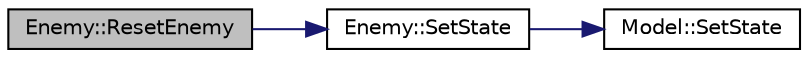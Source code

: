 digraph "Enemy::ResetEnemy"
{
 // LATEX_PDF_SIZE
  edge [fontname="Helvetica",fontsize="10",labelfontname="Helvetica",labelfontsize="10"];
  node [fontname="Helvetica",fontsize="10",shape=record];
  rankdir="LR";
  Node1 [label="Enemy::ResetEnemy",height=0.2,width=0.4,color="black", fillcolor="grey75", style="filled", fontcolor="black",tooltip="Resets the enemy object, mainly used for pooling so that we dont need to allocate memory for new enem..."];
  Node1 -> Node2 [color="midnightblue",fontsize="10",style="solid",fontname="Helvetica"];
  Node2 [label="Enemy::SetState",height=0.2,width=0.4,color="black", fillcolor="white", style="filled",URL="$class_enemy.html#a622f7433b50bdf441a29f510ab84621d",tooltip="sets the animation state to the value provided as parameter, whether it be an integer or an enumerate..."];
  Node2 -> Node3 [color="midnightblue",fontsize="10",style="solid",fontname="Helvetica"];
  Node3 [label="Model::SetState",height=0.2,width=0.4,color="black", fillcolor="white", style="filled",URL="$class_model.html#abeacaeec6265bc2565031e4badc91123",tooltip="sets the animation state of the model to the command provided as parameter"];
}
